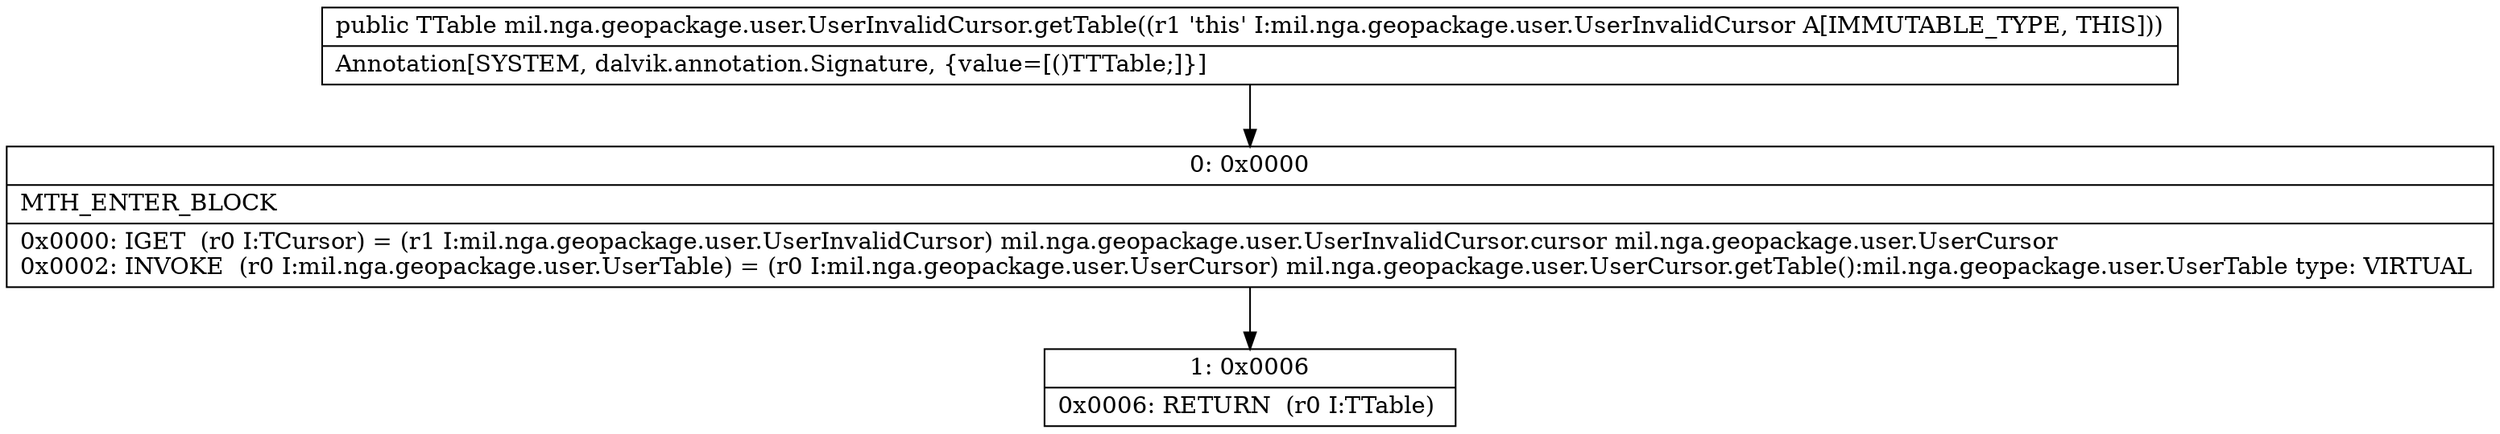 digraph "CFG formil.nga.geopackage.user.UserInvalidCursor.getTable()Lmil\/nga\/geopackage\/user\/UserTable;" {
Node_0 [shape=record,label="{0\:\ 0x0000|MTH_ENTER_BLOCK\l|0x0000: IGET  (r0 I:TCursor) = (r1 I:mil.nga.geopackage.user.UserInvalidCursor) mil.nga.geopackage.user.UserInvalidCursor.cursor mil.nga.geopackage.user.UserCursor \l0x0002: INVOKE  (r0 I:mil.nga.geopackage.user.UserTable) = (r0 I:mil.nga.geopackage.user.UserCursor) mil.nga.geopackage.user.UserCursor.getTable():mil.nga.geopackage.user.UserTable type: VIRTUAL \l}"];
Node_1 [shape=record,label="{1\:\ 0x0006|0x0006: RETURN  (r0 I:TTable) \l}"];
MethodNode[shape=record,label="{public TTable mil.nga.geopackage.user.UserInvalidCursor.getTable((r1 'this' I:mil.nga.geopackage.user.UserInvalidCursor A[IMMUTABLE_TYPE, THIS]))  | Annotation[SYSTEM, dalvik.annotation.Signature, \{value=[()TTTable;]\}]\l}"];
MethodNode -> Node_0;
Node_0 -> Node_1;
}

